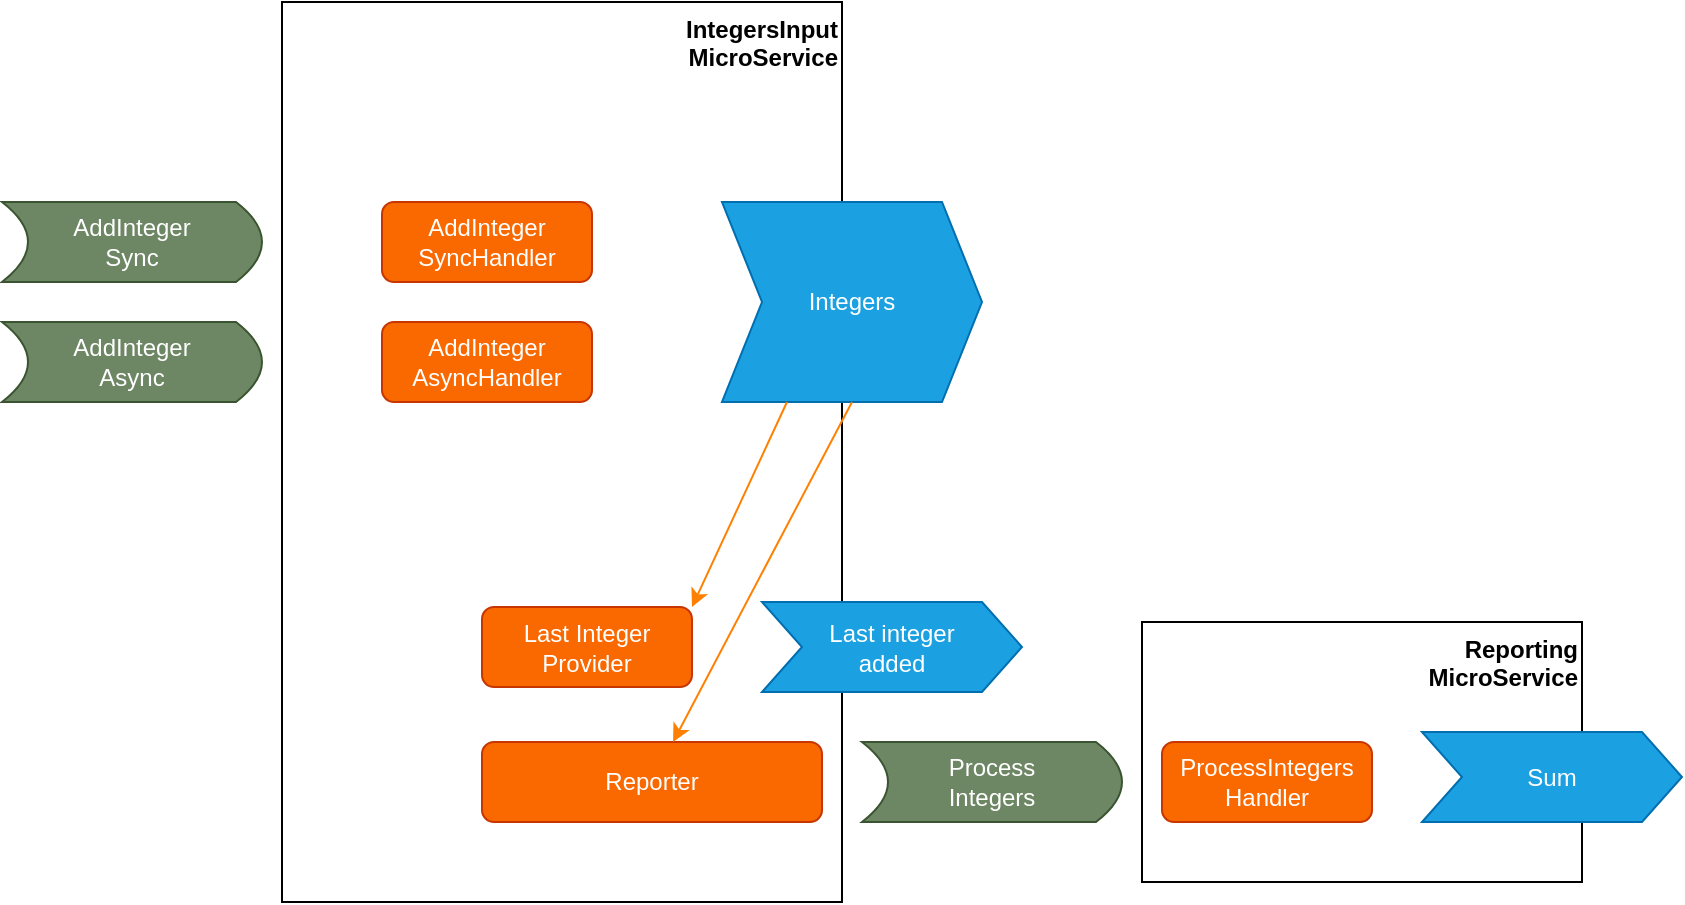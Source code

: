 <mxfile version="13.0.3" type="device" pages="2"><diagram id="YCLyvciUAwQnNOLdi7Oi" name="Page-1"><mxGraphModel dx="1385" dy="2082" grid="1" gridSize="10" guides="1" tooltips="1" connect="1" arrows="1" fold="1" page="1" pageScale="1" pageWidth="850" pageHeight="1100" math="0" shadow="0"><root><mxCell id="0"/><mxCell id="1" parent="0"/><mxCell id="6QDEZusXVW6tWoE11MtV-1" value="IntegersInput&lt;br&gt;MicroService" style="rounded=0;whiteSpace=wrap;html=1;fontStyle=1;align=right;verticalAlign=top;" vertex="1" parent="1"><mxGeometry x="240" y="-50" width="280" height="450" as="geometry"/></mxCell><mxCell id="6QDEZusXVW6tWoE11MtV-2" value="AddInteger&lt;br&gt;Sync" style="shape=dataStorage;whiteSpace=wrap;html=1;direction=west;fillColor=#6d8764;strokeColor=#3A5431;rotation=0;align=center;fontColor=#ffffff;" vertex="1" parent="1"><mxGeometry x="100" y="50" width="130" height="40" as="geometry"/></mxCell><mxCell id="6QDEZusXVW6tWoE11MtV-3" value="AddInteger&lt;br&gt;SyncHandler" style="rounded=1;whiteSpace=wrap;html=1;fillColor=#fa6800;strokeColor=#C73500;fontColor=#ffffff;align=center;" vertex="1" parent="1"><mxGeometry x="290" y="50" width="105" height="40" as="geometry"/></mxCell><mxCell id="6QDEZusXVW6tWoE11MtV-4" value="Integers" style="shape=step;perimeter=stepPerimeter;whiteSpace=wrap;html=1;fixedSize=1;fillColor=#1ba1e2;strokeColor=#006EAF;rotation=0;align=center;fontColor=#ffffff;" vertex="1" parent="1"><mxGeometry x="460" y="50" width="130" height="100" as="geometry"/></mxCell><mxCell id="6QDEZusXVW6tWoE11MtV-7" value="AddInteger&lt;br&gt;Async" style="shape=dataStorage;whiteSpace=wrap;html=1;direction=west;fillColor=#6d8764;strokeColor=#3A5431;rotation=0;align=center;fontColor=#ffffff;" vertex="1" parent="1"><mxGeometry x="100" y="110" width="130" height="40" as="geometry"/></mxCell><mxCell id="6QDEZusXVW6tWoE11MtV-12" value="AddInteger&lt;br&gt;AsyncHandler" style="rounded=1;whiteSpace=wrap;html=1;fillColor=#fa6800;strokeColor=#C73500;fontColor=#ffffff;align=center;" vertex="1" parent="1"><mxGeometry x="290" y="110" width="105" height="40" as="geometry"/></mxCell><mxCell id="6QDEZusXVW6tWoE11MtV-16" value="Last Integer&lt;br&gt;Provider" style="rounded=1;whiteSpace=wrap;html=1;fillColor=#fa6800;strokeColor=#C73500;fontColor=#ffffff;align=center;" vertex="1" parent="1"><mxGeometry x="340" y="252.5" width="105" height="40" as="geometry"/></mxCell><mxCell id="6QDEZusXVW6tWoE11MtV-17" value="" style="endArrow=classic;html=1;strokeColor=#FF8000;entryX=1;entryY=0;entryDx=0;entryDy=0;exitX=0.25;exitY=1;exitDx=0;exitDy=0;" edge="1" parent="1" source="6QDEZusXVW6tWoE11MtV-4" target="6QDEZusXVW6tWoE11MtV-16"><mxGeometry width="50" height="50" relative="1" as="geometry"><mxPoint x="540" y="460" as="sourcePoint"/><mxPoint x="620" y="460" as="targetPoint"/></mxGeometry></mxCell><mxCell id="6QDEZusXVW6tWoE11MtV-25" value="Reporting&lt;br&gt;MicroService" style="rounded=0;whiteSpace=wrap;html=1;fontStyle=1;align=right;verticalAlign=top;" vertex="1" parent="1"><mxGeometry x="670" y="260" width="220" height="130" as="geometry"/></mxCell><mxCell id="6QDEZusXVW6tWoE11MtV-26" value="Reporter" style="rounded=1;whiteSpace=wrap;html=1;fillColor=#fa6800;strokeColor=#C73500;fontColor=#ffffff;align=center;" vertex="1" parent="1"><mxGeometry x="340" y="320" width="170" height="40" as="geometry"/></mxCell><mxCell id="6QDEZusXVW6tWoE11MtV-27" value="Process&lt;br&gt;Integers" style="shape=dataStorage;whiteSpace=wrap;html=1;direction=west;fillColor=#6d8764;strokeColor=#3A5431;rotation=0;align=center;fontColor=#ffffff;" vertex="1" parent="1"><mxGeometry x="530" y="320" width="130" height="40" as="geometry"/></mxCell><mxCell id="6QDEZusXVW6tWoE11MtV-28" value="" style="endArrow=classic;html=1;strokeColor=#FF8000;exitX=0.5;exitY=1;exitDx=0;exitDy=0;" edge="1" parent="1" source="6QDEZusXVW6tWoE11MtV-4" target="6QDEZusXVW6tWoE11MtV-26"><mxGeometry width="50" height="50" relative="1" as="geometry"><mxPoint x="502.5" y="160" as="sourcePoint"/><mxPoint x="455" y="262.5" as="targetPoint"/></mxGeometry></mxCell><mxCell id="6QDEZusXVW6tWoE11MtV-29" value="Last integer &lt;br&gt;added" style="shape=step;perimeter=stepPerimeter;whiteSpace=wrap;html=1;fixedSize=1;fillColor=#1ba1e2;strokeColor=#006EAF;rotation=0;align=center;fontColor=#ffffff;" vertex="1" parent="1"><mxGeometry x="480" y="250" width="130" height="45" as="geometry"/></mxCell><mxCell id="6QDEZusXVW6tWoE11MtV-32" value="ProcessIntegers&lt;br&gt;Handler" style="rounded=1;whiteSpace=wrap;html=1;fillColor=#fa6800;strokeColor=#C73500;fontColor=#ffffff;align=center;" vertex="1" parent="1"><mxGeometry x="680" y="320" width="105" height="40" as="geometry"/></mxCell><mxCell id="6QDEZusXVW6tWoE11MtV-33" value="Sum" style="shape=step;perimeter=stepPerimeter;whiteSpace=wrap;html=1;fixedSize=1;fillColor=#1ba1e2;strokeColor=#006EAF;rotation=0;align=center;fontColor=#ffffff;" vertex="1" parent="1"><mxGeometry x="810" y="315" width="130" height="45" as="geometry"/></mxCell></root></mxGraphModel></diagram><diagram id="_SdUt4jJ-s_9eoUPIi_p" name="SdkTester"><mxGraphModel dx="749" dy="666" grid="1" gridSize="10" guides="1" tooltips="1" connect="1" arrows="1" fold="1" page="1" pageScale="1" pageWidth="850" pageHeight="1100" math="0" shadow="0"><root><mxCell id="s3fwzsSYUPS-O3ZmUAi6-0"/><mxCell id="s3fwzsSYUPS-O3ZmUAi6-1" parent="s3fwzsSYUPS-O3ZmUAi6-0"/><mxCell id="s3fwzsSYUPS-O3ZmUAi6-2" value="&lt;br&gt;MicroService" style="rounded=0;whiteSpace=wrap;html=1;fontStyle=1;align=right;verticalAlign=top;" vertex="1" parent="s3fwzsSYUPS-O3ZmUAi6-1"><mxGeometry x="70" y="210" width="590" height="290" as="geometry"/></mxCell></root></mxGraphModel></diagram></mxfile>